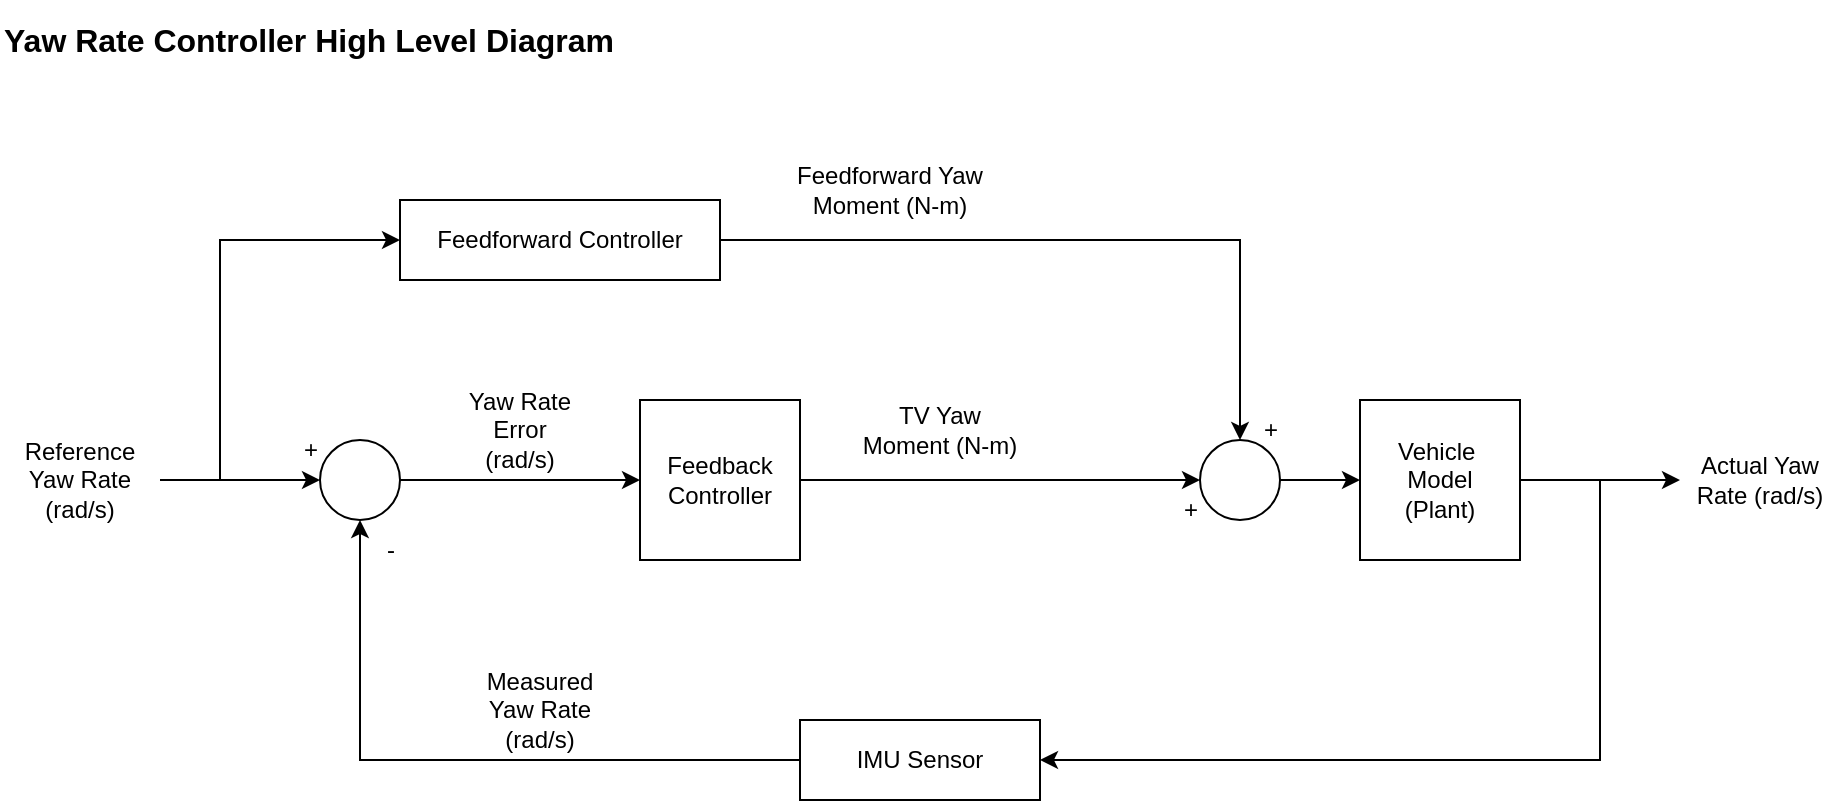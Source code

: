 <mxfile version="24.7.14">
  <diagram name="Page-1" id="hZyFnnQ-NEO26R5vmmBj">
    <mxGraphModel dx="1404" dy="1012" grid="1" gridSize="10" guides="1" tooltips="1" connect="1" arrows="1" fold="1" page="0" pageScale="1" pageWidth="850" pageHeight="1100" math="0" shadow="0">
      <root>
        <mxCell id="0" />
        <mxCell id="1" parent="0" />
        <mxCell id="ZVUKp8MK0bkCZlVXY3z7-12" style="edgeStyle=orthogonalEdgeStyle;rounded=0;orthogonalLoop=1;jettySize=auto;html=1;exitX=1;exitY=0.5;exitDx=0;exitDy=0;entryX=0;entryY=0.5;entryDx=0;entryDy=0;" parent="1" source="ZVUKp8MK0bkCZlVXY3z7-1" target="jxocmDw_oHp8jbZbiG_L-2" edge="1">
          <mxGeometry relative="1" as="geometry">
            <mxPoint x="310" y="90" as="targetPoint" />
          </mxGeometry>
        </mxCell>
        <mxCell id="ZVUKp8MK0bkCZlVXY3z7-1" value="Feedback&lt;div&gt;Controller&lt;/div&gt;" style="rounded=0;whiteSpace=wrap;html=1;" parent="1" vertex="1">
          <mxGeometry x="80" y="40" width="80" height="80" as="geometry" />
        </mxCell>
        <mxCell id="ZVUKp8MK0bkCZlVXY3z7-8" style="edgeStyle=orthogonalEdgeStyle;rounded=0;orthogonalLoop=1;jettySize=auto;html=1;exitX=1;exitY=0.5;exitDx=0;exitDy=0;entryX=0;entryY=0.5;entryDx=0;entryDy=0;" parent="1" source="ZVUKp8MK0bkCZlVXY3z7-2" target="ZVUKp8MK0bkCZlVXY3z7-9" edge="1">
          <mxGeometry relative="1" as="geometry">
            <mxPoint x="440" y="80" as="targetPoint" />
          </mxGeometry>
        </mxCell>
        <mxCell id="ZVUKp8MK0bkCZlVXY3z7-15" style="edgeStyle=orthogonalEdgeStyle;rounded=0;orthogonalLoop=1;jettySize=auto;html=1;exitX=1;exitY=0.5;exitDx=0;exitDy=0;entryX=1;entryY=0.5;entryDx=0;entryDy=0;" parent="1" source="ZVUKp8MK0bkCZlVXY3z7-2" target="ZVUKp8MK0bkCZlVXY3z7-14" edge="1">
          <mxGeometry relative="1" as="geometry">
            <Array as="points">
              <mxPoint x="560" y="80" />
              <mxPoint x="560" y="220" />
            </Array>
          </mxGeometry>
        </mxCell>
        <mxCell id="ZVUKp8MK0bkCZlVXY3z7-2" value="Vehicle&amp;nbsp;&lt;div&gt;Model&lt;/div&gt;&lt;div&gt;(Plant)&lt;/div&gt;" style="rounded=0;whiteSpace=wrap;html=1;" parent="1" vertex="1">
          <mxGeometry x="440" y="40" width="80" height="80" as="geometry" />
        </mxCell>
        <mxCell id="ZVUKp8MK0bkCZlVXY3z7-4" style="edgeStyle=orthogonalEdgeStyle;rounded=0;orthogonalLoop=1;jettySize=auto;html=1;exitX=1;exitY=0.5;exitDx=0;exitDy=0;entryX=0;entryY=0.5;entryDx=0;entryDy=0;" parent="1" source="ZVUKp8MK0bkCZlVXY3z7-3" target="ZVUKp8MK0bkCZlVXY3z7-1" edge="1">
          <mxGeometry relative="1" as="geometry" />
        </mxCell>
        <mxCell id="ZVUKp8MK0bkCZlVXY3z7-3" value="" style="ellipse;whiteSpace=wrap;html=1;aspect=fixed;" parent="1" vertex="1">
          <mxGeometry x="-80" y="60" width="40" height="40" as="geometry" />
        </mxCell>
        <mxCell id="ZVUKp8MK0bkCZlVXY3z7-6" style="edgeStyle=orthogonalEdgeStyle;rounded=0;orthogonalLoop=1;jettySize=auto;html=1;exitX=1;exitY=0.5;exitDx=0;exitDy=0;entryX=0;entryY=0.5;entryDx=0;entryDy=0;" parent="1" source="ZVUKp8MK0bkCZlVXY3z7-5" target="ZVUKp8MK0bkCZlVXY3z7-3" edge="1">
          <mxGeometry relative="1" as="geometry" />
        </mxCell>
        <mxCell id="jxocmDw_oHp8jbZbiG_L-8" style="edgeStyle=orthogonalEdgeStyle;rounded=0;orthogonalLoop=1;jettySize=auto;html=1;exitX=1;exitY=0.5;exitDx=0;exitDy=0;entryX=0;entryY=0.5;entryDx=0;entryDy=0;" edge="1" parent="1" source="ZVUKp8MK0bkCZlVXY3z7-5" target="jxocmDw_oHp8jbZbiG_L-6">
          <mxGeometry relative="1" as="geometry">
            <Array as="points">
              <mxPoint x="-130" y="80" />
              <mxPoint x="-130" y="-40" />
            </Array>
          </mxGeometry>
        </mxCell>
        <mxCell id="ZVUKp8MK0bkCZlVXY3z7-5" value="Reference Yaw Rate (rad/s)" style="text;html=1;align=center;verticalAlign=middle;whiteSpace=wrap;rounded=0;" parent="1" vertex="1">
          <mxGeometry x="-240" y="60" width="80" height="40" as="geometry" />
        </mxCell>
        <mxCell id="ZVUKp8MK0bkCZlVXY3z7-9" value="Actual Yaw Rate (rad/s)" style="text;html=1;align=center;verticalAlign=middle;whiteSpace=wrap;rounded=0;" parent="1" vertex="1">
          <mxGeometry x="600" y="60" width="80" height="40" as="geometry" />
        </mxCell>
        <mxCell id="ZVUKp8MK0bkCZlVXY3z7-11" value="Yaw Rate Error (rad/s)" style="text;html=1;align=center;verticalAlign=middle;whiteSpace=wrap;rounded=0;" parent="1" vertex="1">
          <mxGeometry x="-10" y="40" width="60" height="30" as="geometry" />
        </mxCell>
        <mxCell id="ZVUKp8MK0bkCZlVXY3z7-13" value="TV Yaw Moment (N-m)" style="text;html=1;align=center;verticalAlign=middle;whiteSpace=wrap;rounded=0;" parent="1" vertex="1">
          <mxGeometry x="190" y="40" width="80" height="30" as="geometry" />
        </mxCell>
        <mxCell id="ZVUKp8MK0bkCZlVXY3z7-16" style="edgeStyle=orthogonalEdgeStyle;rounded=0;orthogonalLoop=1;jettySize=auto;html=1;exitX=0;exitY=0.5;exitDx=0;exitDy=0;entryX=0.5;entryY=1;entryDx=0;entryDy=0;" parent="1" source="ZVUKp8MK0bkCZlVXY3z7-14" target="ZVUKp8MK0bkCZlVXY3z7-3" edge="1">
          <mxGeometry relative="1" as="geometry" />
        </mxCell>
        <mxCell id="ZVUKp8MK0bkCZlVXY3z7-14" value="IMU Sensor" style="rounded=0;whiteSpace=wrap;html=1;" parent="1" vertex="1">
          <mxGeometry x="160" y="200" width="120" height="40" as="geometry" />
        </mxCell>
        <mxCell id="ZVUKp8MK0bkCZlVXY3z7-17" value="+" style="text;html=1;align=center;verticalAlign=middle;resizable=0;points=[];autosize=1;strokeColor=none;fillColor=none;" parent="1" vertex="1">
          <mxGeometry x="-100" y="50" width="30" height="30" as="geometry" />
        </mxCell>
        <mxCell id="ZVUKp8MK0bkCZlVXY3z7-18" value="-" style="text;html=1;align=center;verticalAlign=middle;resizable=0;points=[];autosize=1;strokeColor=none;fillColor=none;" parent="1" vertex="1">
          <mxGeometry x="-60" y="100" width="30" height="30" as="geometry" />
        </mxCell>
        <mxCell id="ZVUKp8MK0bkCZlVXY3z7-21" value="Measured Yaw Rate (rad/s)" style="text;html=1;align=center;verticalAlign=middle;whiteSpace=wrap;rounded=0;" parent="1" vertex="1">
          <mxGeometry y="180" width="60" height="30" as="geometry" />
        </mxCell>
        <mxCell id="jxocmDw_oHp8jbZbiG_L-5" style="edgeStyle=orthogonalEdgeStyle;rounded=0;orthogonalLoop=1;jettySize=auto;html=1;exitX=1;exitY=0.5;exitDx=0;exitDy=0;entryX=0;entryY=0.5;entryDx=0;entryDy=0;" edge="1" parent="1" source="jxocmDw_oHp8jbZbiG_L-2" target="ZVUKp8MK0bkCZlVXY3z7-2">
          <mxGeometry relative="1" as="geometry" />
        </mxCell>
        <mxCell id="jxocmDw_oHp8jbZbiG_L-2" value="" style="ellipse;whiteSpace=wrap;html=1;aspect=fixed;" vertex="1" parent="1">
          <mxGeometry x="360" y="60" width="40" height="40" as="geometry" />
        </mxCell>
        <mxCell id="jxocmDw_oHp8jbZbiG_L-3" value="+" style="text;html=1;align=center;verticalAlign=middle;resizable=0;points=[];autosize=1;strokeColor=none;fillColor=none;" vertex="1" parent="1">
          <mxGeometry x="340" y="80" width="30" height="30" as="geometry" />
        </mxCell>
        <mxCell id="jxocmDw_oHp8jbZbiG_L-4" value="+" style="text;html=1;align=center;verticalAlign=middle;resizable=0;points=[];autosize=1;strokeColor=none;fillColor=none;" vertex="1" parent="1">
          <mxGeometry x="380" y="40" width="30" height="30" as="geometry" />
        </mxCell>
        <mxCell id="jxocmDw_oHp8jbZbiG_L-7" style="edgeStyle=orthogonalEdgeStyle;rounded=0;orthogonalLoop=1;jettySize=auto;html=1;exitX=1;exitY=0.5;exitDx=0;exitDy=0;entryX=0.5;entryY=0;entryDx=0;entryDy=0;" edge="1" parent="1" source="jxocmDw_oHp8jbZbiG_L-6" target="jxocmDw_oHp8jbZbiG_L-2">
          <mxGeometry relative="1" as="geometry" />
        </mxCell>
        <mxCell id="jxocmDw_oHp8jbZbiG_L-6" value="Feedforward Controller" style="rounded=0;whiteSpace=wrap;html=1;" vertex="1" parent="1">
          <mxGeometry x="-40" y="-60" width="160" height="40" as="geometry" />
        </mxCell>
        <mxCell id="jxocmDw_oHp8jbZbiG_L-9" value="Feedforward Yaw Moment (N-m)" style="text;html=1;align=center;verticalAlign=middle;whiteSpace=wrap;rounded=0;" vertex="1" parent="1">
          <mxGeometry x="150" y="-80" width="110" height="30" as="geometry" />
        </mxCell>
        <mxCell id="jxocmDw_oHp8jbZbiG_L-11" value="Yaw Rate Controller High Level Diagram" style="text;html=1;align=left;verticalAlign=middle;whiteSpace=wrap;rounded=0;fontStyle=1;fontSize=16;" vertex="1" parent="1">
          <mxGeometry x="-240" y="-160" width="310" height="40" as="geometry" />
        </mxCell>
      </root>
    </mxGraphModel>
  </diagram>
</mxfile>
